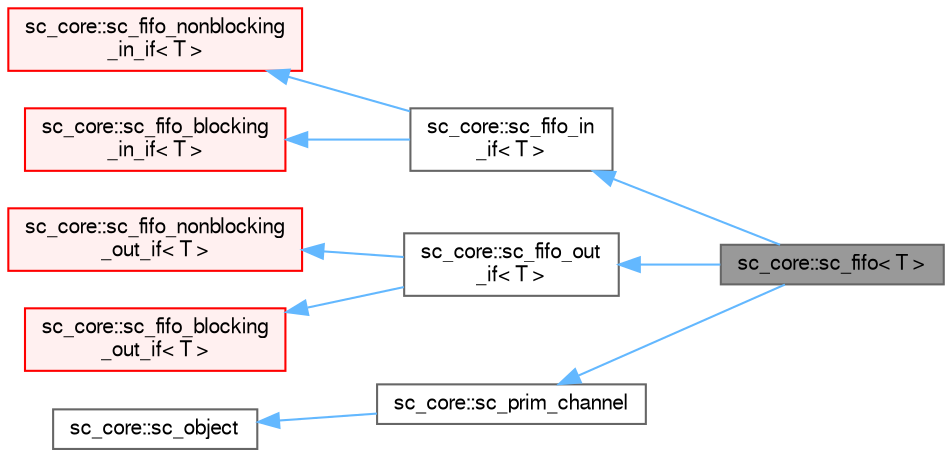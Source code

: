 digraph "sc_core::sc_fifo&lt; T &gt;"
{
 // LATEX_PDF_SIZE
  bgcolor="transparent";
  edge [fontname=FreeSans,fontsize=10,labelfontname=FreeSans,labelfontsize=10];
  node [fontname=FreeSans,fontsize=10,shape=box,height=0.2,width=0.4];
  rankdir="LR";
  Node1 [id="Node000001",label="sc_core::sc_fifo\< T \>",height=0.2,width=0.4,color="gray40", fillcolor="grey60", style="filled", fontcolor="black",tooltip=" "];
  Node2 -> Node1 [id="edge1_Node000001_Node000002",dir="back",color="steelblue1",style="solid",tooltip=" "];
  Node2 [id="Node000002",label="sc_core::sc_fifo_in\l_if\< T \>",height=0.2,width=0.4,color="gray40", fillcolor="white", style="filled",URL="$a01325.html",tooltip=" "];
  Node3 -> Node2 [id="edge2_Node000002_Node000003",dir="back",color="steelblue1",style="solid",tooltip=" "];
  Node3 [id="Node000003",label="sc_core::sc_fifo_nonblocking\l_in_if\< T \>",height=0.2,width=0.4,color="red", fillcolor="#FFF0F0", style="filled",URL="$a01317.html",tooltip=" "];
  Node5 -> Node2 [id="edge3_Node000002_Node000005",dir="back",color="steelblue1",style="solid",tooltip=" "];
  Node5 [id="Node000005",label="sc_core::sc_fifo_blocking\l_in_if\< T \>",height=0.2,width=0.4,color="red", fillcolor="#FFF0F0", style="filled",URL="$a01321.html",tooltip=" "];
  Node6 -> Node1 [id="edge4_Node000001_Node000006",dir="back",color="steelblue1",style="solid",tooltip=" "];
  Node6 [id="Node000006",label="sc_core::sc_fifo_out\l_if\< T \>",height=0.2,width=0.4,color="gray40", fillcolor="white", style="filled",URL="$a01337.html",tooltip=" "];
  Node7 -> Node6 [id="edge5_Node000006_Node000007",dir="back",color="steelblue1",style="solid",tooltip=" "];
  Node7 [id="Node000007",label="sc_core::sc_fifo_nonblocking\l_out_if\< T \>",height=0.2,width=0.4,color="red", fillcolor="#FFF0F0", style="filled",URL="$a01329.html",tooltip=" "];
  Node8 -> Node6 [id="edge6_Node000006_Node000008",dir="back",color="steelblue1",style="solid",tooltip=" "];
  Node8 [id="Node000008",label="sc_core::sc_fifo_blocking\l_out_if\< T \>",height=0.2,width=0.4,color="red", fillcolor="#FFF0F0", style="filled",URL="$a01333.html",tooltip=" "];
  Node9 -> Node1 [id="edge7_Node000001_Node000009",dir="back",color="steelblue1",style="solid",tooltip=" "];
  Node9 [id="Node000009",label="sc_core::sc_prim_channel",height=0.2,width=0.4,color="gray40", fillcolor="white", style="filled",URL="$a01389.html",tooltip=" "];
  Node10 -> Node9 [id="edge8_Node000009_Node000010",dir="back",color="steelblue1",style="solid",tooltip=" "];
  Node10 [id="Node000010",label="sc_core::sc_object",height=0.2,width=0.4,color="gray40", fillcolor="white", style="filled",URL="$a02125.html",tooltip=" "];
}
